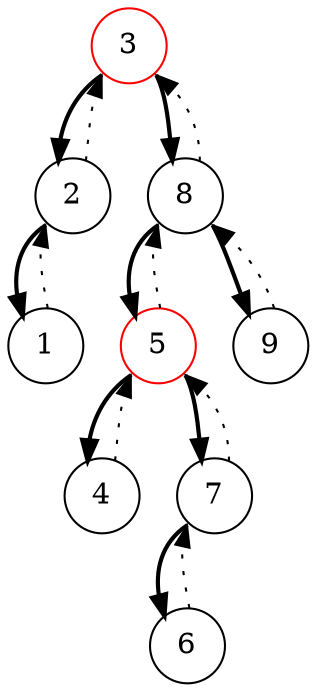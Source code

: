 digraph {
    node [shape = circle];

	3 [color = red];
	5 [color = red];

    3:sw -> 2 [style = bold];
	2 -> 3 [style = dotted];
    3:se -> 8 [style = bold];
    8 -> 3 [style = dotted];
    2:sw -> 1 [style = bold];
    1 -> 2 [style = dotted];
    8:sw -> 5 [style = bold];
    5 -> 8 [style = dotted];
    8:se -> 9 [style = bold];
    9 -> 8 [style = dotted];
    5:sw -> 4 [style = bold];
    4 -> 5 [style = dotted];
    5:se -> 7 [style = bold];
    7 -> 5 [style = dotted];
    7:sw -> 6 [style = bold];
    6 -> 7 [style = dotted];
}
